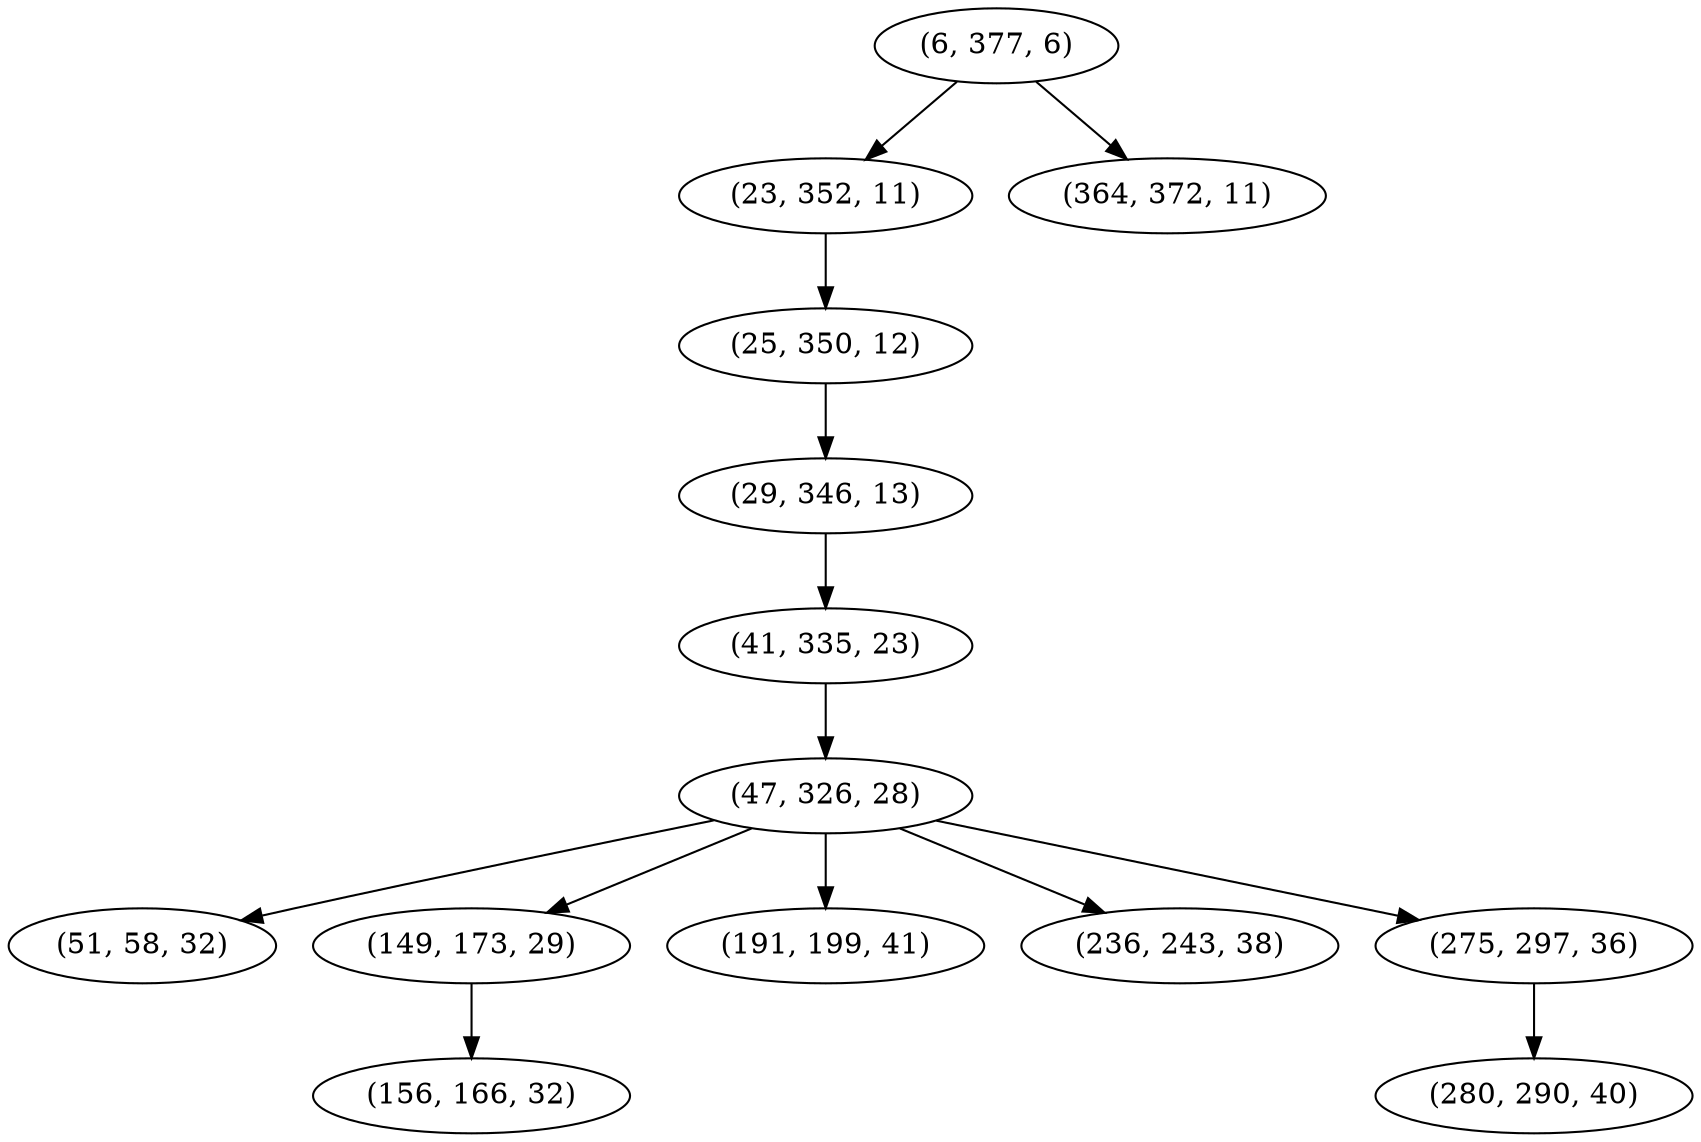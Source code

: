 digraph tree {
    "(6, 377, 6)";
    "(23, 352, 11)";
    "(25, 350, 12)";
    "(29, 346, 13)";
    "(41, 335, 23)";
    "(47, 326, 28)";
    "(51, 58, 32)";
    "(149, 173, 29)";
    "(156, 166, 32)";
    "(191, 199, 41)";
    "(236, 243, 38)";
    "(275, 297, 36)";
    "(280, 290, 40)";
    "(364, 372, 11)";
    "(6, 377, 6)" -> "(23, 352, 11)";
    "(6, 377, 6)" -> "(364, 372, 11)";
    "(23, 352, 11)" -> "(25, 350, 12)";
    "(25, 350, 12)" -> "(29, 346, 13)";
    "(29, 346, 13)" -> "(41, 335, 23)";
    "(41, 335, 23)" -> "(47, 326, 28)";
    "(47, 326, 28)" -> "(51, 58, 32)";
    "(47, 326, 28)" -> "(149, 173, 29)";
    "(47, 326, 28)" -> "(191, 199, 41)";
    "(47, 326, 28)" -> "(236, 243, 38)";
    "(47, 326, 28)" -> "(275, 297, 36)";
    "(149, 173, 29)" -> "(156, 166, 32)";
    "(275, 297, 36)" -> "(280, 290, 40)";
}
